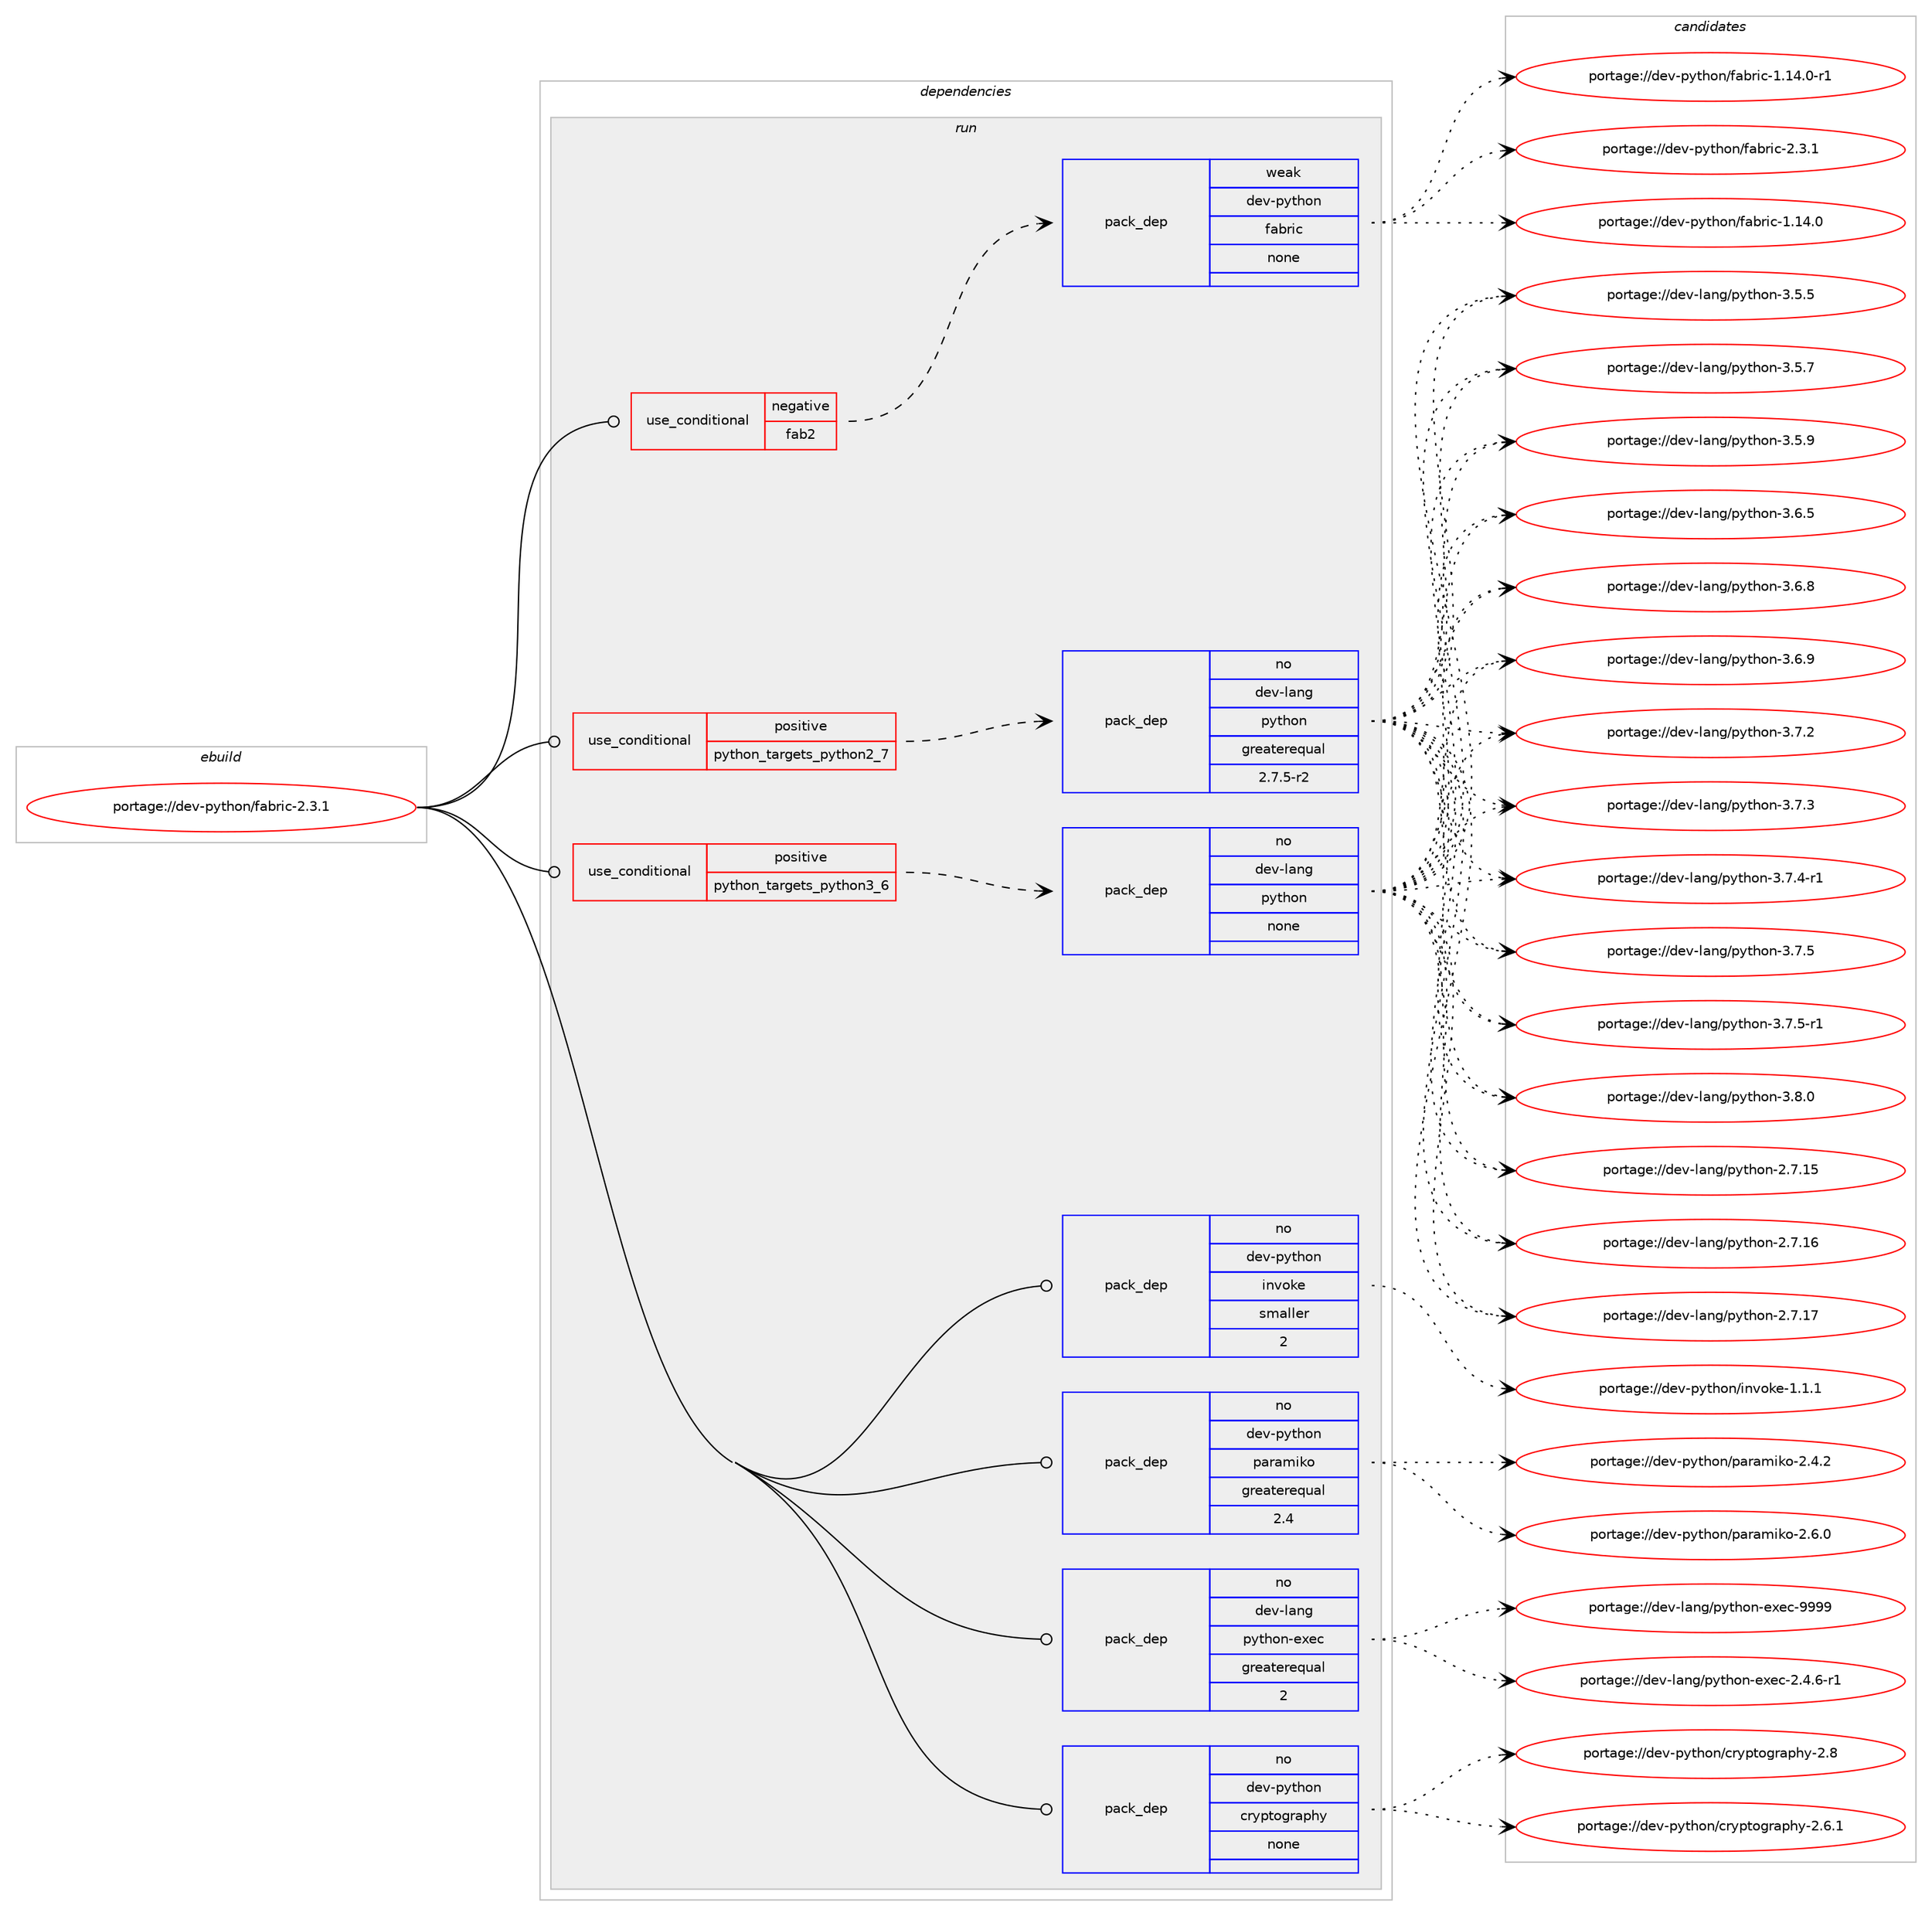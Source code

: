 digraph prolog {

# *************
# Graph options
# *************

newrank=true;
concentrate=true;
compound=true;
graph [rankdir=LR,fontname=Helvetica,fontsize=10,ranksep=1.5];#, ranksep=2.5, nodesep=0.2];
edge  [arrowhead=vee];
node  [fontname=Helvetica,fontsize=10];

# **********
# The ebuild
# **********

subgraph cluster_leftcol {
color=gray;
rank=same;
label=<<i>ebuild</i>>;
id [label="portage://dev-python/fabric-2.3.1", color=red, width=4, href="../dev-python/fabric-2.3.1.svg"];
}

# ****************
# The dependencies
# ****************

subgraph cluster_midcol {
color=gray;
label=<<i>dependencies</i>>;
subgraph cluster_compile {
fillcolor="#eeeeee";
style=filled;
label=<<i>compile</i>>;
}
subgraph cluster_compileandrun {
fillcolor="#eeeeee";
style=filled;
label=<<i>compile and run</i>>;
}
subgraph cluster_run {
fillcolor="#eeeeee";
style=filled;
label=<<i>run</i>>;
subgraph cond28356 {
dependency138590 [label=<<TABLE BORDER="0" CELLBORDER="1" CELLSPACING="0" CELLPADDING="4"><TR><TD ROWSPAN="3" CELLPADDING="10">use_conditional</TD></TR><TR><TD>negative</TD></TR><TR><TD>fab2</TD></TR></TABLE>>, shape=none, color=red];
subgraph pack106916 {
dependency138591 [label=<<TABLE BORDER="0" CELLBORDER="1" CELLSPACING="0" CELLPADDING="4" WIDTH="220"><TR><TD ROWSPAN="6" CELLPADDING="30">pack_dep</TD></TR><TR><TD WIDTH="110">weak</TD></TR><TR><TD>dev-python</TD></TR><TR><TD>fabric</TD></TR><TR><TD>none</TD></TR><TR><TD></TD></TR></TABLE>>, shape=none, color=blue];
}
dependency138590:e -> dependency138591:w [weight=20,style="dashed",arrowhead="vee"];
}
id:e -> dependency138590:w [weight=20,style="solid",arrowhead="odot"];
subgraph cond28357 {
dependency138592 [label=<<TABLE BORDER="0" CELLBORDER="1" CELLSPACING="0" CELLPADDING="4"><TR><TD ROWSPAN="3" CELLPADDING="10">use_conditional</TD></TR><TR><TD>positive</TD></TR><TR><TD>python_targets_python2_7</TD></TR></TABLE>>, shape=none, color=red];
subgraph pack106917 {
dependency138593 [label=<<TABLE BORDER="0" CELLBORDER="1" CELLSPACING="0" CELLPADDING="4" WIDTH="220"><TR><TD ROWSPAN="6" CELLPADDING="30">pack_dep</TD></TR><TR><TD WIDTH="110">no</TD></TR><TR><TD>dev-lang</TD></TR><TR><TD>python</TD></TR><TR><TD>greaterequal</TD></TR><TR><TD>2.7.5-r2</TD></TR></TABLE>>, shape=none, color=blue];
}
dependency138592:e -> dependency138593:w [weight=20,style="dashed",arrowhead="vee"];
}
id:e -> dependency138592:w [weight=20,style="solid",arrowhead="odot"];
subgraph cond28358 {
dependency138594 [label=<<TABLE BORDER="0" CELLBORDER="1" CELLSPACING="0" CELLPADDING="4"><TR><TD ROWSPAN="3" CELLPADDING="10">use_conditional</TD></TR><TR><TD>positive</TD></TR><TR><TD>python_targets_python3_6</TD></TR></TABLE>>, shape=none, color=red];
subgraph pack106918 {
dependency138595 [label=<<TABLE BORDER="0" CELLBORDER="1" CELLSPACING="0" CELLPADDING="4" WIDTH="220"><TR><TD ROWSPAN="6" CELLPADDING="30">pack_dep</TD></TR><TR><TD WIDTH="110">no</TD></TR><TR><TD>dev-lang</TD></TR><TR><TD>python</TD></TR><TR><TD>none</TD></TR><TR><TD></TD></TR></TABLE>>, shape=none, color=blue];
}
dependency138594:e -> dependency138595:w [weight=20,style="dashed",arrowhead="vee"];
}
id:e -> dependency138594:w [weight=20,style="solid",arrowhead="odot"];
subgraph pack106919 {
dependency138596 [label=<<TABLE BORDER="0" CELLBORDER="1" CELLSPACING="0" CELLPADDING="4" WIDTH="220"><TR><TD ROWSPAN="6" CELLPADDING="30">pack_dep</TD></TR><TR><TD WIDTH="110">no</TD></TR><TR><TD>dev-lang</TD></TR><TR><TD>python-exec</TD></TR><TR><TD>greaterequal</TD></TR><TR><TD>2</TD></TR></TABLE>>, shape=none, color=blue];
}
id:e -> dependency138596:w [weight=20,style="solid",arrowhead="odot"];
subgraph pack106920 {
dependency138597 [label=<<TABLE BORDER="0" CELLBORDER="1" CELLSPACING="0" CELLPADDING="4" WIDTH="220"><TR><TD ROWSPAN="6" CELLPADDING="30">pack_dep</TD></TR><TR><TD WIDTH="110">no</TD></TR><TR><TD>dev-python</TD></TR><TR><TD>cryptography</TD></TR><TR><TD>none</TD></TR><TR><TD></TD></TR></TABLE>>, shape=none, color=blue];
}
id:e -> dependency138597:w [weight=20,style="solid",arrowhead="odot"];
subgraph pack106921 {
dependency138598 [label=<<TABLE BORDER="0" CELLBORDER="1" CELLSPACING="0" CELLPADDING="4" WIDTH="220"><TR><TD ROWSPAN="6" CELLPADDING="30">pack_dep</TD></TR><TR><TD WIDTH="110">no</TD></TR><TR><TD>dev-python</TD></TR><TR><TD>invoke</TD></TR><TR><TD>smaller</TD></TR><TR><TD>2</TD></TR></TABLE>>, shape=none, color=blue];
}
id:e -> dependency138598:w [weight=20,style="solid",arrowhead="odot"];
subgraph pack106922 {
dependency138599 [label=<<TABLE BORDER="0" CELLBORDER="1" CELLSPACING="0" CELLPADDING="4" WIDTH="220"><TR><TD ROWSPAN="6" CELLPADDING="30">pack_dep</TD></TR><TR><TD WIDTH="110">no</TD></TR><TR><TD>dev-python</TD></TR><TR><TD>paramiko</TD></TR><TR><TD>greaterequal</TD></TR><TR><TD>2.4</TD></TR></TABLE>>, shape=none, color=blue];
}
id:e -> dependency138599:w [weight=20,style="solid",arrowhead="odot"];
}
}

# **************
# The candidates
# **************

subgraph cluster_choices {
rank=same;
color=gray;
label=<<i>candidates</i>>;

subgraph choice106916 {
color=black;
nodesep=1;
choiceportage100101118451121211161041111104710297981141059945494649524648 [label="portage://dev-python/fabric-1.14.0", color=red, width=4,href="../dev-python/fabric-1.14.0.svg"];
choiceportage1001011184511212111610411111047102979811410599454946495246484511449 [label="portage://dev-python/fabric-1.14.0-r1", color=red, width=4,href="../dev-python/fabric-1.14.0-r1.svg"];
choiceportage1001011184511212111610411111047102979811410599455046514649 [label="portage://dev-python/fabric-2.3.1", color=red, width=4,href="../dev-python/fabric-2.3.1.svg"];
dependency138591:e -> choiceportage100101118451121211161041111104710297981141059945494649524648:w [style=dotted,weight="100"];
dependency138591:e -> choiceportage1001011184511212111610411111047102979811410599454946495246484511449:w [style=dotted,weight="100"];
dependency138591:e -> choiceportage1001011184511212111610411111047102979811410599455046514649:w [style=dotted,weight="100"];
}
subgraph choice106917 {
color=black;
nodesep=1;
choiceportage10010111845108971101034711212111610411111045504655464953 [label="portage://dev-lang/python-2.7.15", color=red, width=4,href="../dev-lang/python-2.7.15.svg"];
choiceportage10010111845108971101034711212111610411111045504655464954 [label="portage://dev-lang/python-2.7.16", color=red, width=4,href="../dev-lang/python-2.7.16.svg"];
choiceportage10010111845108971101034711212111610411111045504655464955 [label="portage://dev-lang/python-2.7.17", color=red, width=4,href="../dev-lang/python-2.7.17.svg"];
choiceportage100101118451089711010347112121116104111110455146534653 [label="portage://dev-lang/python-3.5.5", color=red, width=4,href="../dev-lang/python-3.5.5.svg"];
choiceportage100101118451089711010347112121116104111110455146534655 [label="portage://dev-lang/python-3.5.7", color=red, width=4,href="../dev-lang/python-3.5.7.svg"];
choiceportage100101118451089711010347112121116104111110455146534657 [label="portage://dev-lang/python-3.5.9", color=red, width=4,href="../dev-lang/python-3.5.9.svg"];
choiceportage100101118451089711010347112121116104111110455146544653 [label="portage://dev-lang/python-3.6.5", color=red, width=4,href="../dev-lang/python-3.6.5.svg"];
choiceportage100101118451089711010347112121116104111110455146544656 [label="portage://dev-lang/python-3.6.8", color=red, width=4,href="../dev-lang/python-3.6.8.svg"];
choiceportage100101118451089711010347112121116104111110455146544657 [label="portage://dev-lang/python-3.6.9", color=red, width=4,href="../dev-lang/python-3.6.9.svg"];
choiceportage100101118451089711010347112121116104111110455146554650 [label="portage://dev-lang/python-3.7.2", color=red, width=4,href="../dev-lang/python-3.7.2.svg"];
choiceportage100101118451089711010347112121116104111110455146554651 [label="portage://dev-lang/python-3.7.3", color=red, width=4,href="../dev-lang/python-3.7.3.svg"];
choiceportage1001011184510897110103471121211161041111104551465546524511449 [label="portage://dev-lang/python-3.7.4-r1", color=red, width=4,href="../dev-lang/python-3.7.4-r1.svg"];
choiceportage100101118451089711010347112121116104111110455146554653 [label="portage://dev-lang/python-3.7.5", color=red, width=4,href="../dev-lang/python-3.7.5.svg"];
choiceportage1001011184510897110103471121211161041111104551465546534511449 [label="portage://dev-lang/python-3.7.5-r1", color=red, width=4,href="../dev-lang/python-3.7.5-r1.svg"];
choiceportage100101118451089711010347112121116104111110455146564648 [label="portage://dev-lang/python-3.8.0", color=red, width=4,href="../dev-lang/python-3.8.0.svg"];
dependency138593:e -> choiceportage10010111845108971101034711212111610411111045504655464953:w [style=dotted,weight="100"];
dependency138593:e -> choiceportage10010111845108971101034711212111610411111045504655464954:w [style=dotted,weight="100"];
dependency138593:e -> choiceportage10010111845108971101034711212111610411111045504655464955:w [style=dotted,weight="100"];
dependency138593:e -> choiceportage100101118451089711010347112121116104111110455146534653:w [style=dotted,weight="100"];
dependency138593:e -> choiceportage100101118451089711010347112121116104111110455146534655:w [style=dotted,weight="100"];
dependency138593:e -> choiceportage100101118451089711010347112121116104111110455146534657:w [style=dotted,weight="100"];
dependency138593:e -> choiceportage100101118451089711010347112121116104111110455146544653:w [style=dotted,weight="100"];
dependency138593:e -> choiceportage100101118451089711010347112121116104111110455146544656:w [style=dotted,weight="100"];
dependency138593:e -> choiceportage100101118451089711010347112121116104111110455146544657:w [style=dotted,weight="100"];
dependency138593:e -> choiceportage100101118451089711010347112121116104111110455146554650:w [style=dotted,weight="100"];
dependency138593:e -> choiceportage100101118451089711010347112121116104111110455146554651:w [style=dotted,weight="100"];
dependency138593:e -> choiceportage1001011184510897110103471121211161041111104551465546524511449:w [style=dotted,weight="100"];
dependency138593:e -> choiceportage100101118451089711010347112121116104111110455146554653:w [style=dotted,weight="100"];
dependency138593:e -> choiceportage1001011184510897110103471121211161041111104551465546534511449:w [style=dotted,weight="100"];
dependency138593:e -> choiceportage100101118451089711010347112121116104111110455146564648:w [style=dotted,weight="100"];
}
subgraph choice106918 {
color=black;
nodesep=1;
choiceportage10010111845108971101034711212111610411111045504655464953 [label="portage://dev-lang/python-2.7.15", color=red, width=4,href="../dev-lang/python-2.7.15.svg"];
choiceportage10010111845108971101034711212111610411111045504655464954 [label="portage://dev-lang/python-2.7.16", color=red, width=4,href="../dev-lang/python-2.7.16.svg"];
choiceportage10010111845108971101034711212111610411111045504655464955 [label="portage://dev-lang/python-2.7.17", color=red, width=4,href="../dev-lang/python-2.7.17.svg"];
choiceportage100101118451089711010347112121116104111110455146534653 [label="portage://dev-lang/python-3.5.5", color=red, width=4,href="../dev-lang/python-3.5.5.svg"];
choiceportage100101118451089711010347112121116104111110455146534655 [label="portage://dev-lang/python-3.5.7", color=red, width=4,href="../dev-lang/python-3.5.7.svg"];
choiceportage100101118451089711010347112121116104111110455146534657 [label="portage://dev-lang/python-3.5.9", color=red, width=4,href="../dev-lang/python-3.5.9.svg"];
choiceportage100101118451089711010347112121116104111110455146544653 [label="portage://dev-lang/python-3.6.5", color=red, width=4,href="../dev-lang/python-3.6.5.svg"];
choiceportage100101118451089711010347112121116104111110455146544656 [label="portage://dev-lang/python-3.6.8", color=red, width=4,href="../dev-lang/python-3.6.8.svg"];
choiceportage100101118451089711010347112121116104111110455146544657 [label="portage://dev-lang/python-3.6.9", color=red, width=4,href="../dev-lang/python-3.6.9.svg"];
choiceportage100101118451089711010347112121116104111110455146554650 [label="portage://dev-lang/python-3.7.2", color=red, width=4,href="../dev-lang/python-3.7.2.svg"];
choiceportage100101118451089711010347112121116104111110455146554651 [label="portage://dev-lang/python-3.7.3", color=red, width=4,href="../dev-lang/python-3.7.3.svg"];
choiceportage1001011184510897110103471121211161041111104551465546524511449 [label="portage://dev-lang/python-3.7.4-r1", color=red, width=4,href="../dev-lang/python-3.7.4-r1.svg"];
choiceportage100101118451089711010347112121116104111110455146554653 [label="portage://dev-lang/python-3.7.5", color=red, width=4,href="../dev-lang/python-3.7.5.svg"];
choiceportage1001011184510897110103471121211161041111104551465546534511449 [label="portage://dev-lang/python-3.7.5-r1", color=red, width=4,href="../dev-lang/python-3.7.5-r1.svg"];
choiceportage100101118451089711010347112121116104111110455146564648 [label="portage://dev-lang/python-3.8.0", color=red, width=4,href="../dev-lang/python-3.8.0.svg"];
dependency138595:e -> choiceportage10010111845108971101034711212111610411111045504655464953:w [style=dotted,weight="100"];
dependency138595:e -> choiceportage10010111845108971101034711212111610411111045504655464954:w [style=dotted,weight="100"];
dependency138595:e -> choiceportage10010111845108971101034711212111610411111045504655464955:w [style=dotted,weight="100"];
dependency138595:e -> choiceportage100101118451089711010347112121116104111110455146534653:w [style=dotted,weight="100"];
dependency138595:e -> choiceportage100101118451089711010347112121116104111110455146534655:w [style=dotted,weight="100"];
dependency138595:e -> choiceportage100101118451089711010347112121116104111110455146534657:w [style=dotted,weight="100"];
dependency138595:e -> choiceportage100101118451089711010347112121116104111110455146544653:w [style=dotted,weight="100"];
dependency138595:e -> choiceportage100101118451089711010347112121116104111110455146544656:w [style=dotted,weight="100"];
dependency138595:e -> choiceportage100101118451089711010347112121116104111110455146544657:w [style=dotted,weight="100"];
dependency138595:e -> choiceportage100101118451089711010347112121116104111110455146554650:w [style=dotted,weight="100"];
dependency138595:e -> choiceportage100101118451089711010347112121116104111110455146554651:w [style=dotted,weight="100"];
dependency138595:e -> choiceportage1001011184510897110103471121211161041111104551465546524511449:w [style=dotted,weight="100"];
dependency138595:e -> choiceportage100101118451089711010347112121116104111110455146554653:w [style=dotted,weight="100"];
dependency138595:e -> choiceportage1001011184510897110103471121211161041111104551465546534511449:w [style=dotted,weight="100"];
dependency138595:e -> choiceportage100101118451089711010347112121116104111110455146564648:w [style=dotted,weight="100"];
}
subgraph choice106919 {
color=black;
nodesep=1;
choiceportage10010111845108971101034711212111610411111045101120101994550465246544511449 [label="portage://dev-lang/python-exec-2.4.6-r1", color=red, width=4,href="../dev-lang/python-exec-2.4.6-r1.svg"];
choiceportage10010111845108971101034711212111610411111045101120101994557575757 [label="portage://dev-lang/python-exec-9999", color=red, width=4,href="../dev-lang/python-exec-9999.svg"];
dependency138596:e -> choiceportage10010111845108971101034711212111610411111045101120101994550465246544511449:w [style=dotted,weight="100"];
dependency138596:e -> choiceportage10010111845108971101034711212111610411111045101120101994557575757:w [style=dotted,weight="100"];
}
subgraph choice106920 {
color=black;
nodesep=1;
choiceportage10010111845112121116104111110479911412111211611110311497112104121455046544649 [label="portage://dev-python/cryptography-2.6.1", color=red, width=4,href="../dev-python/cryptography-2.6.1.svg"];
choiceportage1001011184511212111610411111047991141211121161111031149711210412145504656 [label="portage://dev-python/cryptography-2.8", color=red, width=4,href="../dev-python/cryptography-2.8.svg"];
dependency138597:e -> choiceportage10010111845112121116104111110479911412111211611110311497112104121455046544649:w [style=dotted,weight="100"];
dependency138597:e -> choiceportage1001011184511212111610411111047991141211121161111031149711210412145504656:w [style=dotted,weight="100"];
}
subgraph choice106921 {
color=black;
nodesep=1;
choiceportage1001011184511212111610411111047105110118111107101454946494649 [label="portage://dev-python/invoke-1.1.1", color=red, width=4,href="../dev-python/invoke-1.1.1.svg"];
dependency138598:e -> choiceportage1001011184511212111610411111047105110118111107101454946494649:w [style=dotted,weight="100"];
}
subgraph choice106922 {
color=black;
nodesep=1;
choiceportage10010111845112121116104111110471129711497109105107111455046524650 [label="portage://dev-python/paramiko-2.4.2", color=red, width=4,href="../dev-python/paramiko-2.4.2.svg"];
choiceportage10010111845112121116104111110471129711497109105107111455046544648 [label="portage://dev-python/paramiko-2.6.0", color=red, width=4,href="../dev-python/paramiko-2.6.0.svg"];
dependency138599:e -> choiceportage10010111845112121116104111110471129711497109105107111455046524650:w [style=dotted,weight="100"];
dependency138599:e -> choiceportage10010111845112121116104111110471129711497109105107111455046544648:w [style=dotted,weight="100"];
}
}

}
